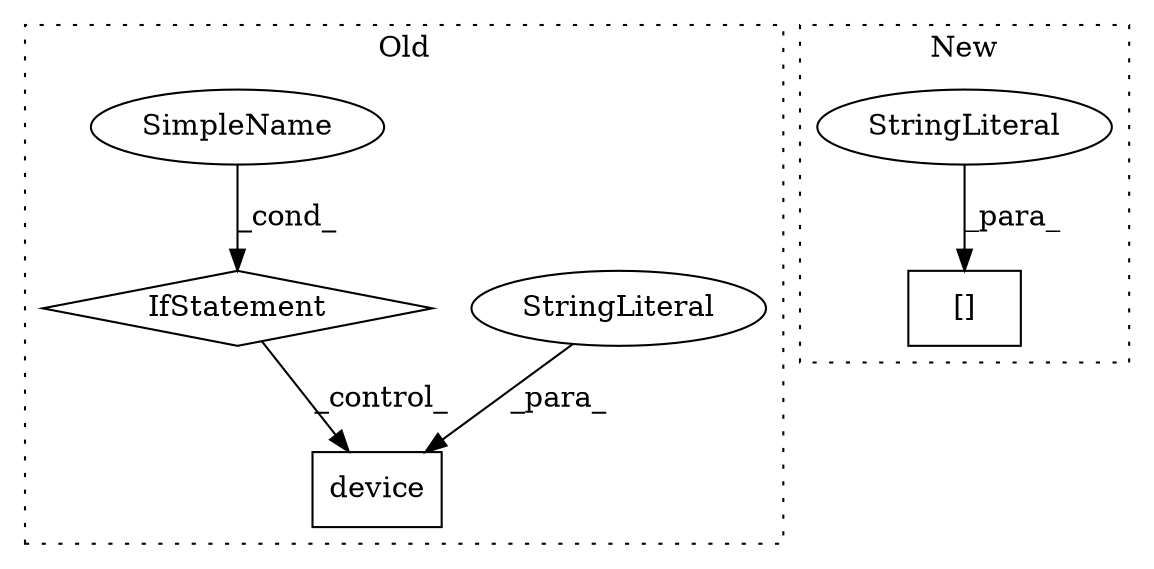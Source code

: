 digraph G {
subgraph cluster0 {
1 [label="device" a="32" s="3718,3731" l="7,1" shape="box"];
4 [label="StringLiteral" a="45" s="3725" l="6" shape="ellipse"];
5 [label="IfStatement" a="25" s="3815" l="26" shape="diamond"];
6 [label="SimpleName" a="42" s="3836" l="5" shape="ellipse"];
label = "Old";
style="dotted";
}
subgraph cluster1 {
2 [label="[]" a="2" s="3807,3837" l="23,1" shape="box"];
3 [label="StringLiteral" a="45" s="3830" l="7" shape="ellipse"];
label = "New";
style="dotted";
}
3 -> 2 [label="_para_"];
4 -> 1 [label="_para_"];
5 -> 1 [label="_control_"];
6 -> 5 [label="_cond_"];
}